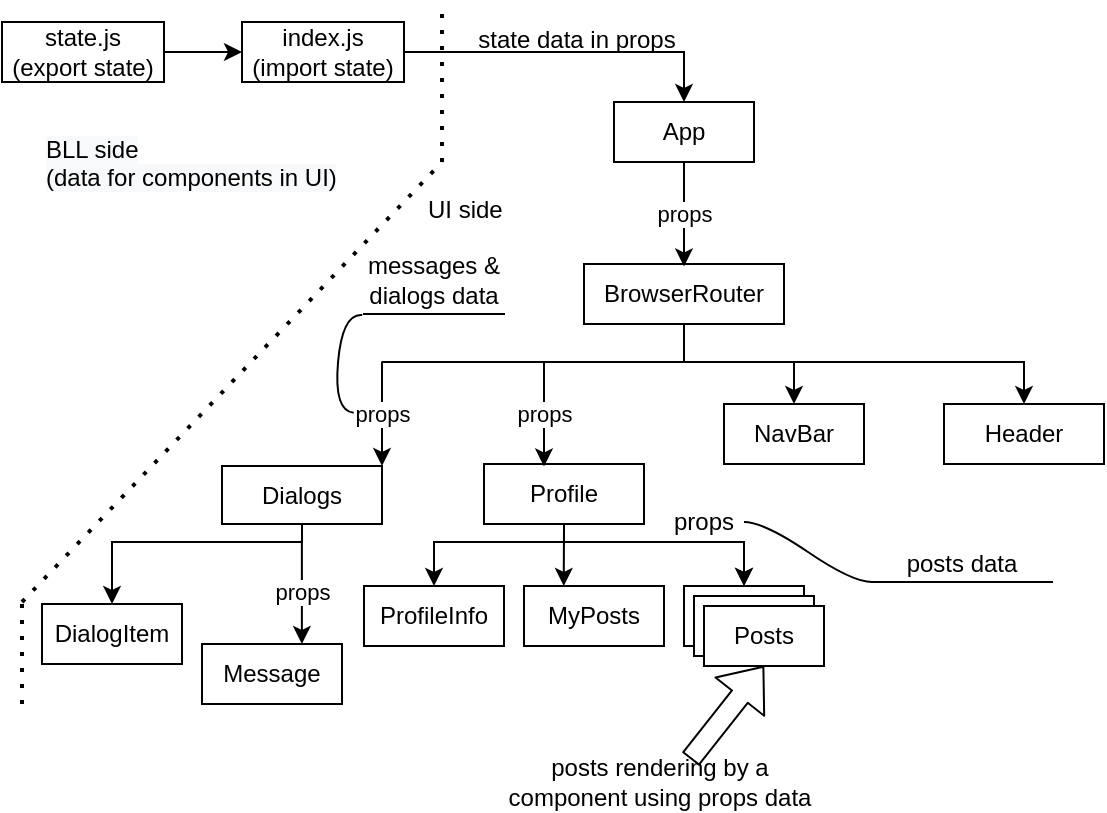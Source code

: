 <mxfile version="14.9.1" type="github">
  <diagram id="FIvKXW3m4rF-JjWIWFt3" name="Page-1">
    <mxGraphModel dx="1278" dy="588" grid="1" gridSize="10" guides="1" tooltips="1" connect="1" arrows="1" fold="1" page="1" pageScale="1" pageWidth="827" pageHeight="1169" math="0" shadow="0">
      <root>
        <mxCell id="0" />
        <mxCell id="1" parent="0" />
        <mxCell id="Ye2gH1mY8wvx8TZLGT_f-8" style="edgeStyle=orthogonalEdgeStyle;rounded=0;orthogonalLoop=1;jettySize=auto;html=1;exitX=1;exitY=0.5;exitDx=0;exitDy=0;entryX=0.5;entryY=0;entryDx=0;entryDy=0;" parent="1" source="Ye2gH1mY8wvx8TZLGT_f-1" target="Ye2gH1mY8wvx8TZLGT_f-2" edge="1">
          <mxGeometry relative="1" as="geometry" />
        </mxCell>
        <mxCell id="Ye2gH1mY8wvx8TZLGT_f-1" value="index.js&lt;br&gt;(import state)" style="rounded=0;whiteSpace=wrap;html=1;" parent="1" vertex="1">
          <mxGeometry x="250" y="50" width="81" height="30" as="geometry" />
        </mxCell>
        <mxCell id="Ye2gH1mY8wvx8TZLGT_f-2" value="App" style="rounded=0;whiteSpace=wrap;html=1;" parent="1" vertex="1">
          <mxGeometry x="436" y="90" width="70" height="30" as="geometry" />
        </mxCell>
        <mxCell id="Ye2gH1mY8wvx8TZLGT_f-12" style="edgeStyle=orthogonalEdgeStyle;rounded=0;orthogonalLoop=1;jettySize=auto;html=1;exitX=0.5;exitY=1;exitDx=0;exitDy=0;entryX=0.5;entryY=0;entryDx=0;entryDy=0;" parent="1" source="Ye2gH1mY8wvx8TZLGT_f-3" target="Ye2gH1mY8wvx8TZLGT_f-6" edge="1">
          <mxGeometry relative="1" as="geometry">
            <Array as="points">
              <mxPoint x="471" y="220" />
              <mxPoint x="526" y="220" />
            </Array>
          </mxGeometry>
        </mxCell>
        <mxCell id="Ye2gH1mY8wvx8TZLGT_f-13" style="edgeStyle=orthogonalEdgeStyle;rounded=0;orthogonalLoop=1;jettySize=auto;html=1;exitX=0.5;exitY=1;exitDx=0;exitDy=0;entryX=0.5;entryY=0;entryDx=0;entryDy=0;" parent="1" source="Ye2gH1mY8wvx8TZLGT_f-3" target="Ye2gH1mY8wvx8TZLGT_f-7" edge="1">
          <mxGeometry relative="1" as="geometry">
            <Array as="points">
              <mxPoint x="471" y="220" />
              <mxPoint x="641" y="220" />
            </Array>
          </mxGeometry>
        </mxCell>
        <mxCell id="Ye2gH1mY8wvx8TZLGT_f-3" value="BrowserRouter" style="rounded=0;whiteSpace=wrap;html=1;" parent="1" vertex="1">
          <mxGeometry x="421" y="171" width="100" height="30" as="geometry" />
        </mxCell>
        <mxCell id="Ye2gH1mY8wvx8TZLGT_f-47" style="edgeStyle=orthogonalEdgeStyle;rounded=0;orthogonalLoop=1;jettySize=auto;html=1;exitX=0.5;exitY=1;exitDx=0;exitDy=0;entryX=0.5;entryY=0;entryDx=0;entryDy=0;" parent="1" source="Ye2gH1mY8wvx8TZLGT_f-4" target="Ye2gH1mY8wvx8TZLGT_f-28" edge="1">
          <mxGeometry relative="1" as="geometry">
            <mxPoint x="210" y="330" as="targetPoint" />
            <Array as="points">
              <mxPoint x="280" y="310" />
              <mxPoint x="185" y="310" />
            </Array>
          </mxGeometry>
        </mxCell>
        <mxCell id="Ye2gH1mY8wvx8TZLGT_f-4" value="Dialogs" style="rounded=0;whiteSpace=wrap;html=1;" parent="1" vertex="1">
          <mxGeometry x="240" y="272" width="80" height="29" as="geometry" />
        </mxCell>
        <mxCell id="Ye2gH1mY8wvx8TZLGT_f-21" style="edgeStyle=orthogonalEdgeStyle;rounded=0;orthogonalLoop=1;jettySize=auto;html=1;exitX=0.5;exitY=1;exitDx=0;exitDy=0;entryX=0.5;entryY=0;entryDx=0;entryDy=0;" parent="1" source="Ye2gH1mY8wvx8TZLGT_f-5" target="Ye2gH1mY8wvx8TZLGT_f-14" edge="1">
          <mxGeometry relative="1" as="geometry">
            <Array as="points">
              <mxPoint x="411" y="310" />
              <mxPoint x="346" y="310" />
            </Array>
          </mxGeometry>
        </mxCell>
        <mxCell id="Ye2gH1mY8wvx8TZLGT_f-23" style="edgeStyle=orthogonalEdgeStyle;rounded=0;orthogonalLoop=1;jettySize=auto;html=1;exitX=0.5;exitY=1;exitDx=0;exitDy=0;entryX=0.5;entryY=0;entryDx=0;entryDy=0;" parent="1" source="Ye2gH1mY8wvx8TZLGT_f-5" target="Ye2gH1mY8wvx8TZLGT_f-16" edge="1">
          <mxGeometry relative="1" as="geometry">
            <Array as="points">
              <mxPoint x="411" y="310" />
              <mxPoint x="501" y="310" />
            </Array>
          </mxGeometry>
        </mxCell>
        <mxCell id="Ye2gH1mY8wvx8TZLGT_f-26" style="edgeStyle=orthogonalEdgeStyle;rounded=0;orthogonalLoop=1;jettySize=auto;html=1;exitX=0.5;exitY=1;exitDx=0;exitDy=0;entryX=0.284;entryY=0;entryDx=0;entryDy=0;entryPerimeter=0;" parent="1" source="Ye2gH1mY8wvx8TZLGT_f-5" target="Ye2gH1mY8wvx8TZLGT_f-15" edge="1">
          <mxGeometry relative="1" as="geometry" />
        </mxCell>
        <mxCell id="Ye2gH1mY8wvx8TZLGT_f-5" value="Profile" style="rounded=0;whiteSpace=wrap;html=1;" parent="1" vertex="1">
          <mxGeometry x="371" y="271" width="80" height="30" as="geometry" />
        </mxCell>
        <mxCell id="Ye2gH1mY8wvx8TZLGT_f-6" value="NavBar" style="rounded=0;whiteSpace=wrap;html=1;" parent="1" vertex="1">
          <mxGeometry x="491" y="241" width="70" height="30" as="geometry" />
        </mxCell>
        <mxCell id="Ye2gH1mY8wvx8TZLGT_f-7" value="Header" style="rounded=0;whiteSpace=wrap;html=1;" parent="1" vertex="1">
          <mxGeometry x="601" y="241" width="80" height="30" as="geometry" />
        </mxCell>
        <mxCell id="Ye2gH1mY8wvx8TZLGT_f-14" value="ProfileInfo" style="rounded=0;whiteSpace=wrap;html=1;" parent="1" vertex="1">
          <mxGeometry x="311" y="332" width="70" height="30" as="geometry" />
        </mxCell>
        <mxCell id="Ye2gH1mY8wvx8TZLGT_f-15" value="MyPosts" style="rounded=0;whiteSpace=wrap;html=1;" parent="1" vertex="1">
          <mxGeometry x="391" y="332" width="70" height="30" as="geometry" />
        </mxCell>
        <mxCell id="Ye2gH1mY8wvx8TZLGT_f-28" value="DialogItem" style="rounded=0;whiteSpace=wrap;html=1;" parent="1" vertex="1">
          <mxGeometry x="150" y="341" width="70" height="30" as="geometry" />
        </mxCell>
        <mxCell id="Ye2gH1mY8wvx8TZLGT_f-29" value="Message" style="rounded=0;whiteSpace=wrap;html=1;" parent="1" vertex="1">
          <mxGeometry x="230" y="361" width="70" height="30" as="geometry" />
        </mxCell>
        <mxCell id="Ye2gH1mY8wvx8TZLGT_f-35" value="" style="group" parent="1" vertex="1" connectable="0">
          <mxGeometry x="471" y="332" width="70" height="40" as="geometry" />
        </mxCell>
        <mxCell id="Ye2gH1mY8wvx8TZLGT_f-16" value="Posts" style="rounded=0;whiteSpace=wrap;html=1;" parent="Ye2gH1mY8wvx8TZLGT_f-35" vertex="1">
          <mxGeometry width="60" height="30" as="geometry" />
        </mxCell>
        <mxCell id="Ye2gH1mY8wvx8TZLGT_f-17" value="Posts" style="rounded=0;whiteSpace=wrap;html=1;" parent="Ye2gH1mY8wvx8TZLGT_f-35" vertex="1">
          <mxGeometry x="5" y="5" width="60" height="30" as="geometry" />
        </mxCell>
        <mxCell id="Ye2gH1mY8wvx8TZLGT_f-18" value="Posts" style="rounded=0;whiteSpace=wrap;html=1;" parent="Ye2gH1mY8wvx8TZLGT_f-35" vertex="1">
          <mxGeometry x="10" y="10" width="60" height="30" as="geometry" />
        </mxCell>
        <mxCell id="Ye2gH1mY8wvx8TZLGT_f-42" value="props" style="text;html=1;strokeColor=none;fillColor=none;align=center;verticalAlign=middle;whiteSpace=wrap;rounded=0;rotation=0;" parent="1" vertex="1">
          <mxGeometry x="461" y="290" width="40" height="20" as="geometry" />
        </mxCell>
        <mxCell id="Ye2gH1mY8wvx8TZLGT_f-44" value="posts rendering by a component using props data" style="text;html=1;strokeColor=none;fillColor=none;align=center;verticalAlign=middle;whiteSpace=wrap;rounded=0;rotation=0;" parent="1" vertex="1">
          <mxGeometry x="377" y="420" width="164" height="20" as="geometry" />
        </mxCell>
        <mxCell id="Ye2gH1mY8wvx8TZLGT_f-58" value="&lt;span style=&quot;color: rgb(0 , 0 , 0) ; font-family: &amp;#34;helvetica&amp;#34; ; font-size: 12px ; font-style: normal ; font-weight: 400 ; letter-spacing: normal ; text-align: center ; text-indent: 0px ; text-transform: none ; word-spacing: 0px ; background-color: rgb(248 , 249 , 250) ; display: inline ; float: none&quot;&gt;BLL side&lt;br&gt;(data for components in UI)&lt;/span&gt;" style="text;whiteSpace=wrap;html=1;" parent="1" vertex="1">
          <mxGeometry x="150" y="100" width="150" height="40" as="geometry" />
        </mxCell>
        <mxCell id="Ye2gH1mY8wvx8TZLGT_f-59" value="&lt;div style=&quot;text-align: center&quot;&gt;&lt;span&gt;&lt;font face=&quot;helvetica&quot;&gt;UI side&lt;/font&gt;&lt;/span&gt;&lt;/div&gt;" style="text;whiteSpace=wrap;html=1;" parent="1" vertex="1">
          <mxGeometry x="341" y="130" width="50" height="30" as="geometry" />
        </mxCell>
        <mxCell id="Ye2gH1mY8wvx8TZLGT_f-61" style="edgeStyle=orthogonalEdgeStyle;rounded=0;orthogonalLoop=1;jettySize=auto;html=1;exitX=1;exitY=0.5;exitDx=0;exitDy=0;entryX=0;entryY=0.5;entryDx=0;entryDy=0;" parent="1" source="Ye2gH1mY8wvx8TZLGT_f-60" target="Ye2gH1mY8wvx8TZLGT_f-1" edge="1">
          <mxGeometry relative="1" as="geometry" />
        </mxCell>
        <mxCell id="Ye2gH1mY8wvx8TZLGT_f-60" value="state.js&lt;br&gt;(export state)" style="rounded=0;whiteSpace=wrap;html=1;" parent="1" vertex="1">
          <mxGeometry x="130" y="50" width="81" height="30" as="geometry" />
        </mxCell>
        <mxCell id="Ye2gH1mY8wvx8TZLGT_f-38" value="state data in props" style="text;html=1;strokeColor=none;fillColor=none;align=center;verticalAlign=middle;whiteSpace=wrap;rounded=0;" parent="1" vertex="1">
          <mxGeometry x="353" y="49" width="129" height="20" as="geometry" />
        </mxCell>
        <mxCell id="5kTBVl-lcOyZ4sefNkmL-1" value="" style="endArrow=none;dashed=1;html=1;dashPattern=1 3;strokeWidth=2;" edge="1" parent="1">
          <mxGeometry width="50" height="50" relative="1" as="geometry">
            <mxPoint x="140" y="340" as="sourcePoint" />
            <mxPoint x="350" y="120" as="targetPoint" />
          </mxGeometry>
        </mxCell>
        <mxCell id="5kTBVl-lcOyZ4sefNkmL-2" value="" style="endArrow=none;dashed=1;html=1;dashPattern=1 3;strokeWidth=2;" edge="1" parent="1">
          <mxGeometry width="50" height="50" relative="1" as="geometry">
            <mxPoint x="350" y="120" as="sourcePoint" />
            <mxPoint x="350" y="40" as="targetPoint" />
          </mxGeometry>
        </mxCell>
        <mxCell id="5kTBVl-lcOyZ4sefNkmL-3" value="" style="endArrow=none;dashed=1;html=1;dashPattern=1 3;strokeWidth=2;" edge="1" parent="1">
          <mxGeometry width="50" height="50" relative="1" as="geometry">
            <mxPoint x="140" y="391" as="sourcePoint" />
            <mxPoint x="140" y="341" as="targetPoint" />
          </mxGeometry>
        </mxCell>
        <mxCell id="5kTBVl-lcOyZ4sefNkmL-11" value="MyPosts" style="rounded=0;whiteSpace=wrap;html=1;" vertex="1" parent="1">
          <mxGeometry x="391" y="332" width="70" height="30" as="geometry" />
        </mxCell>
        <mxCell id="5kTBVl-lcOyZ4sefNkmL-12" value="" style="group" vertex="1" connectable="0" parent="1">
          <mxGeometry x="471" y="332" width="70" height="40" as="geometry" />
        </mxCell>
        <mxCell id="5kTBVl-lcOyZ4sefNkmL-13" value="Posts" style="rounded=0;whiteSpace=wrap;html=1;" vertex="1" parent="5kTBVl-lcOyZ4sefNkmL-12">
          <mxGeometry width="60" height="30" as="geometry" />
        </mxCell>
        <mxCell id="5kTBVl-lcOyZ4sefNkmL-14" value="Posts" style="rounded=0;whiteSpace=wrap;html=1;" vertex="1" parent="5kTBVl-lcOyZ4sefNkmL-12">
          <mxGeometry x="5" y="5" width="60" height="30" as="geometry" />
        </mxCell>
        <mxCell id="5kTBVl-lcOyZ4sefNkmL-15" value="Posts" style="rounded=0;whiteSpace=wrap;html=1;" vertex="1" parent="5kTBVl-lcOyZ4sefNkmL-12">
          <mxGeometry x="10" y="10" width="60" height="30" as="geometry" />
        </mxCell>
        <mxCell id="5kTBVl-lcOyZ4sefNkmL-17" style="edgeStyle=orthogonalEdgeStyle;rounded=0;orthogonalLoop=1;jettySize=auto;html=1;exitX=0.5;exitY=1;exitDx=0;exitDy=0;entryX=0.5;entryY=0;entryDx=0;entryDy=0;" edge="1" target="5kTBVl-lcOyZ4sefNkmL-13" parent="1">
          <mxGeometry relative="1" as="geometry">
            <Array as="points">
              <mxPoint x="411" y="310" />
              <mxPoint x="501" y="310" />
            </Array>
            <mxPoint x="411" y="301" as="sourcePoint" />
          </mxGeometry>
        </mxCell>
        <mxCell id="5kTBVl-lcOyZ4sefNkmL-18" value="MyPosts" style="rounded=0;whiteSpace=wrap;html=1;" vertex="1" parent="1">
          <mxGeometry x="391" y="332" width="70" height="30" as="geometry" />
        </mxCell>
        <mxCell id="5kTBVl-lcOyZ4sefNkmL-19" value="" style="group" vertex="1" connectable="0" parent="1">
          <mxGeometry x="471" y="332" width="70" height="40" as="geometry" />
        </mxCell>
        <mxCell id="5kTBVl-lcOyZ4sefNkmL-20" value="Posts" style="rounded=0;whiteSpace=wrap;html=1;" vertex="1" parent="5kTBVl-lcOyZ4sefNkmL-19">
          <mxGeometry width="60" height="30" as="geometry" />
        </mxCell>
        <mxCell id="5kTBVl-lcOyZ4sefNkmL-21" value="Posts" style="rounded=0;whiteSpace=wrap;html=1;" vertex="1" parent="5kTBVl-lcOyZ4sefNkmL-19">
          <mxGeometry x="5" y="5" width="60" height="30" as="geometry" />
        </mxCell>
        <mxCell id="5kTBVl-lcOyZ4sefNkmL-22" value="Posts" style="rounded=0;whiteSpace=wrap;html=1;" vertex="1" parent="5kTBVl-lcOyZ4sefNkmL-19">
          <mxGeometry x="10" y="10" width="60" height="30" as="geometry" />
        </mxCell>
        <mxCell id="5kTBVl-lcOyZ4sefNkmL-23" value="" style="shape=flexArrow;endArrow=classic;html=1;entryX=0.5;entryY=1;entryDx=0;entryDy=0;exitX=0.593;exitY=-0.07;exitDx=0;exitDy=0;exitPerimeter=0;" edge="1" parent="1" source="Ye2gH1mY8wvx8TZLGT_f-44" target="5kTBVl-lcOyZ4sefNkmL-22">
          <mxGeometry width="50" height="50" relative="1" as="geometry">
            <mxPoint x="551" y="400" as="sourcePoint" />
            <mxPoint x="491" y="442" as="targetPoint" />
          </mxGeometry>
        </mxCell>
        <mxCell id="5kTBVl-lcOyZ4sefNkmL-26" value="" style="endArrow=classic;html=1;entryX=0.375;entryY=0.041;entryDx=0;entryDy=0;entryPerimeter=0;" edge="1" parent="1" target="Ye2gH1mY8wvx8TZLGT_f-5">
          <mxGeometry relative="1" as="geometry">
            <mxPoint x="401" y="220" as="sourcePoint" />
            <mxPoint x="400" y="210" as="targetPoint" />
          </mxGeometry>
        </mxCell>
        <mxCell id="5kTBVl-lcOyZ4sefNkmL-27" value="props" style="edgeLabel;resizable=0;html=1;align=center;verticalAlign=middle;" connectable="0" vertex="1" parent="5kTBVl-lcOyZ4sefNkmL-26">
          <mxGeometry relative="1" as="geometry" />
        </mxCell>
        <mxCell id="5kTBVl-lcOyZ4sefNkmL-28" value="" style="endArrow=classic;html=1;entryX=0.375;entryY=0.041;entryDx=0;entryDy=0;entryPerimeter=0;" edge="1" parent="1">
          <mxGeometry relative="1" as="geometry">
            <mxPoint x="320" y="219.77" as="sourcePoint" />
            <mxPoint x="320" y="272.0" as="targetPoint" />
          </mxGeometry>
        </mxCell>
        <mxCell id="5kTBVl-lcOyZ4sefNkmL-29" value="props" style="edgeLabel;resizable=0;html=1;align=center;verticalAlign=middle;" connectable="0" vertex="1" parent="5kTBVl-lcOyZ4sefNkmL-28">
          <mxGeometry relative="1" as="geometry" />
        </mxCell>
        <mxCell id="5kTBVl-lcOyZ4sefNkmL-30" value="" style="endArrow=none;html=1;" edge="1" parent="1">
          <mxGeometry width="50" height="50" relative="1" as="geometry">
            <mxPoint x="320" y="220" as="sourcePoint" />
            <mxPoint x="480" y="220" as="targetPoint" />
          </mxGeometry>
        </mxCell>
        <mxCell id="5kTBVl-lcOyZ4sefNkmL-31" value="" style="endArrow=classic;html=1;entryX=0.375;entryY=0.041;entryDx=0;entryDy=0;entryPerimeter=0;" edge="1" parent="1">
          <mxGeometry relative="1" as="geometry">
            <mxPoint x="471" y="120" as="sourcePoint" />
            <mxPoint x="471" y="172.23" as="targetPoint" />
          </mxGeometry>
        </mxCell>
        <mxCell id="5kTBVl-lcOyZ4sefNkmL-32" value="props" style="edgeLabel;resizable=0;html=1;align=center;verticalAlign=middle;" connectable="0" vertex="1" parent="5kTBVl-lcOyZ4sefNkmL-31">
          <mxGeometry relative="1" as="geometry" />
        </mxCell>
        <mxCell id="5kTBVl-lcOyZ4sefNkmL-33" value="" style="endArrow=classic;html=1;entryX=0.375;entryY=0.041;entryDx=0;entryDy=0;entryPerimeter=0;" edge="1" parent="1">
          <mxGeometry relative="1" as="geometry">
            <mxPoint x="279.94" y="308.77" as="sourcePoint" />
            <mxPoint x="279.94" y="361.0" as="targetPoint" />
          </mxGeometry>
        </mxCell>
        <mxCell id="5kTBVl-lcOyZ4sefNkmL-34" value="props" style="edgeLabel;resizable=0;html=1;align=center;verticalAlign=middle;" connectable="0" vertex="1" parent="5kTBVl-lcOyZ4sefNkmL-33">
          <mxGeometry relative="1" as="geometry" />
        </mxCell>
        <mxCell id="5kTBVl-lcOyZ4sefNkmL-35" value="posts data" style="whiteSpace=wrap;html=1;shape=partialRectangle;top=0;left=0;bottom=1;right=0;points=[[0,1],[1,1]];fillColor=none;align=center;verticalAlign=bottom;routingCenterY=0.5;snapToPoint=1;recursiveResize=0;autosize=1;treeFolding=1;treeMoving=1;newEdgeStyle={&quot;edgeStyle&quot;:&quot;entityRelationEdgeStyle&quot;,&quot;startArrow&quot;:&quot;none&quot;,&quot;endArrow&quot;:&quot;none&quot;,&quot;segment&quot;:10,&quot;curved&quot;:1};" vertex="1" parent="1">
          <mxGeometry x="565" y="310" width="90" height="20" as="geometry" />
        </mxCell>
        <mxCell id="5kTBVl-lcOyZ4sefNkmL-36" value="" style="edgeStyle=entityRelationEdgeStyle;startArrow=none;endArrow=none;segment=10;curved=1;exitX=1;exitY=0.5;exitDx=0;exitDy=0;" edge="1" target="5kTBVl-lcOyZ4sefNkmL-35" parent="1" source="Ye2gH1mY8wvx8TZLGT_f-42">
          <mxGeometry relative="1" as="geometry">
            <mxPoint x="521" y="362" as="sourcePoint" />
          </mxGeometry>
        </mxCell>
        <mxCell id="5kTBVl-lcOyZ4sefNkmL-38" value="messages &amp;amp; dialogs data" style="whiteSpace=wrap;html=1;shape=partialRectangle;top=0;left=0;bottom=1;right=0;points=[[0,1],[1,1]];fillColor=none;align=center;verticalAlign=bottom;routingCenterY=0.5;snapToPoint=1;recursiveResize=0;autosize=1;treeFolding=1;treeMoving=1;newEdgeStyle={&quot;edgeStyle&quot;:&quot;entityRelationEdgeStyle&quot;,&quot;startArrow&quot;:&quot;none&quot;,&quot;endArrow&quot;:&quot;none&quot;,&quot;segment&quot;:10,&quot;curved&quot;:1};" vertex="1" collapsed="1" parent="1">
          <mxGeometry x="311" y="176" width="70" height="20" as="geometry" />
        </mxCell>
        <mxCell id="5kTBVl-lcOyZ4sefNkmL-42" value="" style="shape=requiredInterface;html=1;verticalLabelPosition=bottom;rotation=-175;" vertex="1" parent="1">
          <mxGeometry x="298" y="195.98" width="10" height="49.02" as="geometry" />
        </mxCell>
      </root>
    </mxGraphModel>
  </diagram>
</mxfile>
